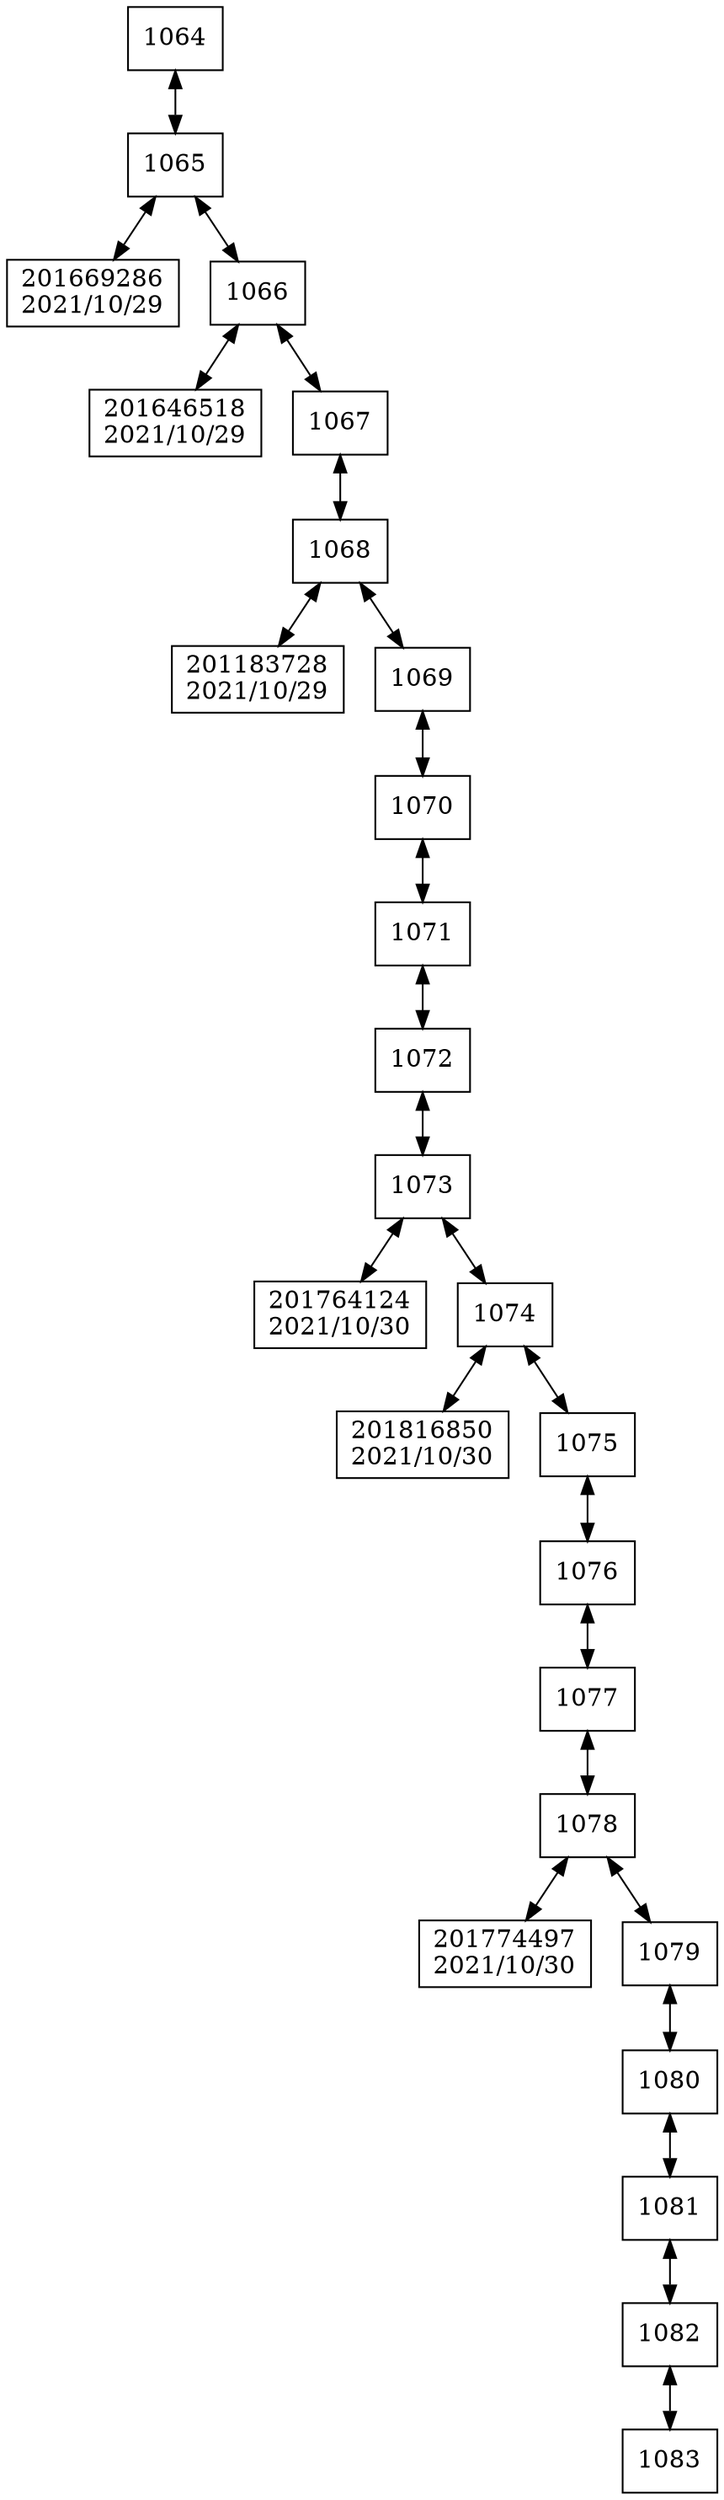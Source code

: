 digraph G{
 rankdir = TB; 
node [shape=box]; 
compound=true; 
"1064"[label="1064"];
"1065"[label="1065"];
"201669286"[label="201669286
2021/10/29"];
"1066"[label="1066"];
"201646518"[label="201646518
2021/10/29"];
"1067"[label="1067"];
"1068"[label="1068"];
"201183728"[label="201183728
2021/10/29"];
"1069"[label="1069"];
"1070"[label="1070"];
"1071"[label="1071"];
"1072"[label="1072"];
"1073"[label="1073"];
"201764124"[label="201764124
2021/10/30"];
"1074"[label="1074"];
"201816850"[label="201816850
2021/10/30"];
"1075"[label="1075"];
"1076"[label="1076"];
"1077"[label="1077"];
"1078"[label="1078"];
"201774497"[label="201774497
2021/10/30"];
"1079"[label="1079"];
"1080"[label="1080"];
"1081"[label="1081"];
"1082"[label="1082"];
"1083"[label="1083"];
"1064" -> "1065"[dir="both"];
"1065" -> "201669286"[dir="both"];
"1065" -> "1066"[dir="both"];
"1066" -> "201646518"[dir="both"];
"1066" -> "1067"[dir="both"];
"1067" -> "1068"[dir="both"];
"1068" -> "201183728"[dir="both"];
"1068" -> "1069"[dir="both"];
"1069" -> "1070"[dir="both"];
"1070" -> "1071"[dir="both"];
"1071" -> "1072"[dir="both"];
"1072" -> "1073"[dir="both"];
"1073" -> "201764124"[dir="both"];
"1073" -> "1074"[dir="both"];
"1074" -> "201816850"[dir="both"];
"1074" -> "1075"[dir="both"];
"1075" -> "1076"[dir="both"];
"1076" -> "1077"[dir="both"];
"1077" -> "1078"[dir="both"];
"1078" -> "201774497"[dir="both"];
"1078" -> "1079"[dir="both"];
"1079" -> "1080"[dir="both"];
"1080" -> "1081"[dir="both"];
"1081" -> "1082"[dir="both"];
"1082" -> "1083"[dir="both"];

}

